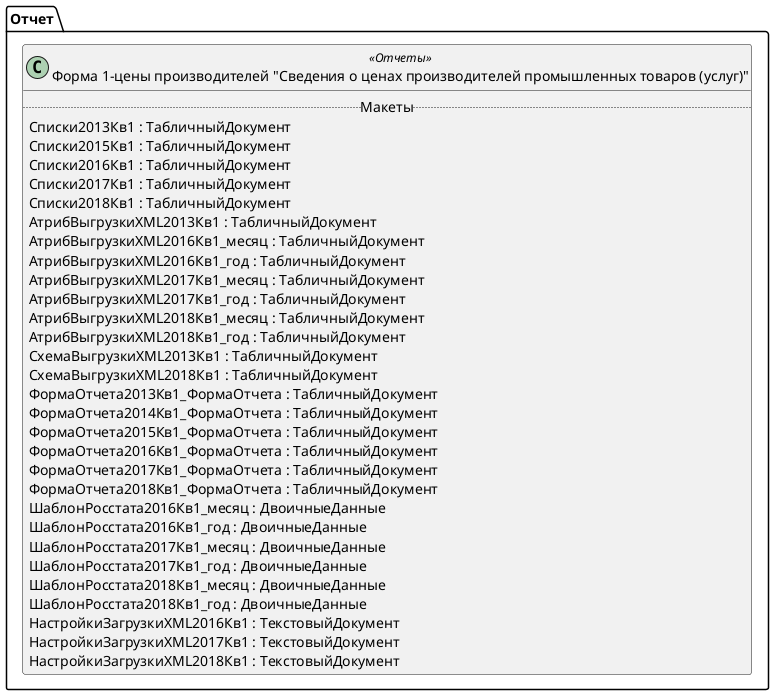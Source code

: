 ﻿@startuml РегламентированныйОтчетСтатистикаФорма1ЦеныПроизв
'!include templates.wsd
'..\include templates.wsd
class Отчет.РегламентированныйОтчетСтатистикаФорма1ЦеныПроизв as "Форма 1-цены производителей "Сведения о ценах производителей промышленных товаров (услуг)"" <<Отчеты>>
{
..Макеты..
Списки2013Кв1 : ТабличныйДокумент
Списки2015Кв1 : ТабличныйДокумент
Списки2016Кв1 : ТабличныйДокумент
Списки2017Кв1 : ТабличныйДокумент
Списки2018Кв1 : ТабличныйДокумент
АтрибВыгрузкиXML2013Кв1 : ТабличныйДокумент
АтрибВыгрузкиXML2016Кв1_месяц : ТабличныйДокумент
АтрибВыгрузкиXML2016Кв1_год : ТабличныйДокумент
АтрибВыгрузкиXML2017Кв1_месяц : ТабличныйДокумент
АтрибВыгрузкиXML2017Кв1_год : ТабличныйДокумент
АтрибВыгрузкиXML2018Кв1_месяц : ТабличныйДокумент
АтрибВыгрузкиXML2018Кв1_год : ТабличныйДокумент
СхемаВыгрузкиXML2013Кв1 : ТабличныйДокумент
СхемаВыгрузкиXML2018Кв1 : ТабличныйДокумент
ФормаОтчета2013Кв1_ФормаОтчета : ТабличныйДокумент
ФормаОтчета2014Кв1_ФормаОтчета : ТабличныйДокумент
ФормаОтчета2015Кв1_ФормаОтчета : ТабличныйДокумент
ФормаОтчета2016Кв1_ФормаОтчета : ТабличныйДокумент
ФормаОтчета2017Кв1_ФормаОтчета : ТабличныйДокумент
ФормаОтчета2018Кв1_ФормаОтчета : ТабличныйДокумент
ШаблонРосстата2016Кв1_месяц : ДвоичныеДанные
ШаблонРосстата2016Кв1_год : ДвоичныеДанные
ШаблонРосстата2017Кв1_месяц : ДвоичныеДанные
ШаблонРосстата2017Кв1_год : ДвоичныеДанные
ШаблонРосстата2018Кв1_месяц : ДвоичныеДанные
ШаблонРосстата2018Кв1_год : ДвоичныеДанные
НастройкиЗагрузкиXML2016Кв1 : ТекстовыйДокумент
НастройкиЗагрузкиXML2017Кв1 : ТекстовыйДокумент
НастройкиЗагрузкиXML2018Кв1 : ТекстовыйДокумент
}
@enduml
